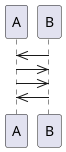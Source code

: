 @startuml
participant A
participant B
A <<- B
B <<- A
A ->> B
B ->> A
@enduml
@startuml
Test -->> Test: OK
Test <<-- Test: OK
Test <<-->> Test: the arrow is KO
Test <<->> Test: the arrow is KO
Test <<--> Test: the arrow is KO
Test <->> Test: the arrow is KO
Test <-> Test: the arrow is KO
Test <<-> a: the arrow is KO
Test <->> a: the arrow is KO
Test <<--> a: the arrow is KO
Test <-->> a: the arrow is KO
@enduml
@startuml
!pragma teoz true
Test -->> Test: OK
Test <<-- Test: OK
Test <<-->> Test: the arrow is KO
Test <<->> Test: the arrow is KO
Test <<--> Test: the arrow is KO
Test <->> Test: the arrow is KO
Test <-> Test: the arrow is KO
Test <<-> a: the arrow is KO
Test <->> a: the arrow is KO
Test <<--> a: the arrow is KO
Test <-->> a: the arrow is KO
@enduml